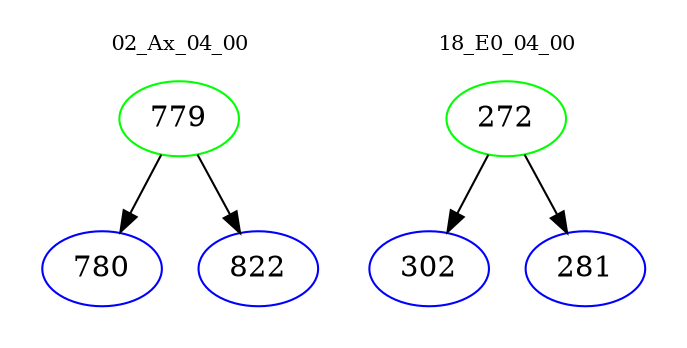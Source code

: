 digraph{
subgraph cluster_0 {
color = white
label = "02_Ax_04_00";
fontsize=10;
T0_779 [label="779", color="green"]
T0_779 -> T0_780 [color="black"]
T0_780 [label="780", color="blue"]
T0_779 -> T0_822 [color="black"]
T0_822 [label="822", color="blue"]
}
subgraph cluster_1 {
color = white
label = "18_E0_04_00";
fontsize=10;
T1_272 [label="272", color="green"]
T1_272 -> T1_302 [color="black"]
T1_302 [label="302", color="blue"]
T1_272 -> T1_281 [color="black"]
T1_281 [label="281", color="blue"]
}
}
